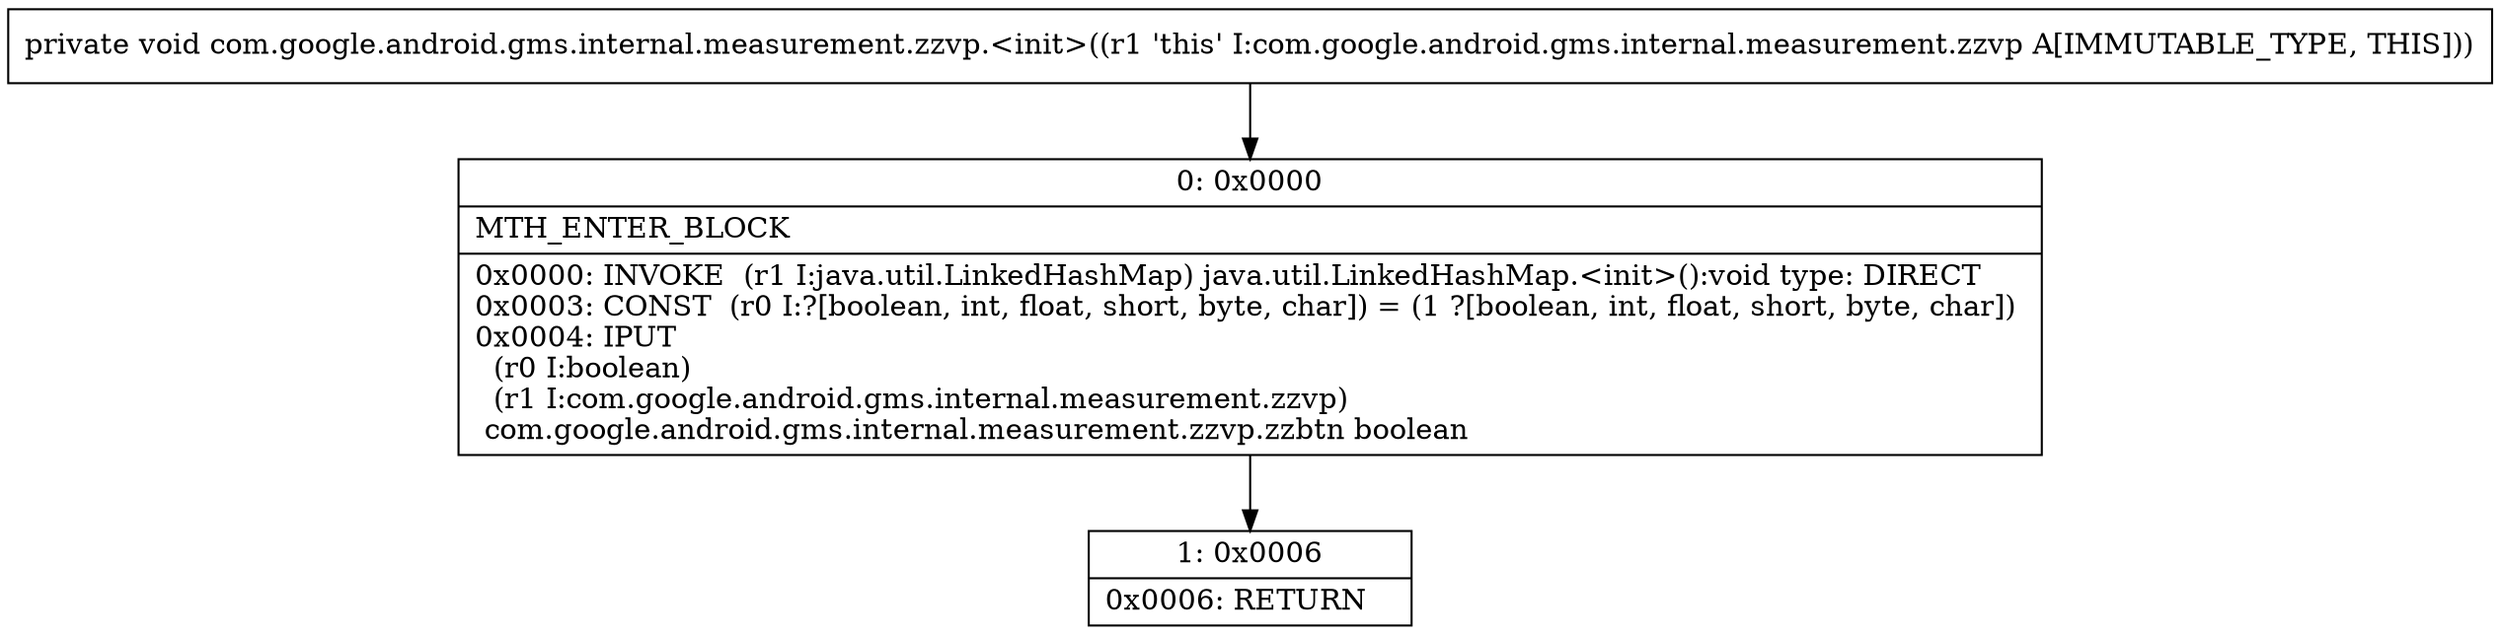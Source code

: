 digraph "CFG forcom.google.android.gms.internal.measurement.zzvp.\<init\>()V" {
Node_0 [shape=record,label="{0\:\ 0x0000|MTH_ENTER_BLOCK\l|0x0000: INVOKE  (r1 I:java.util.LinkedHashMap) java.util.LinkedHashMap.\<init\>():void type: DIRECT \l0x0003: CONST  (r0 I:?[boolean, int, float, short, byte, char]) = (1 ?[boolean, int, float, short, byte, char]) \l0x0004: IPUT  \l  (r0 I:boolean)\l  (r1 I:com.google.android.gms.internal.measurement.zzvp)\l com.google.android.gms.internal.measurement.zzvp.zzbtn boolean \l}"];
Node_1 [shape=record,label="{1\:\ 0x0006|0x0006: RETURN   \l}"];
MethodNode[shape=record,label="{private void com.google.android.gms.internal.measurement.zzvp.\<init\>((r1 'this' I:com.google.android.gms.internal.measurement.zzvp A[IMMUTABLE_TYPE, THIS])) }"];
MethodNode -> Node_0;
Node_0 -> Node_1;
}


